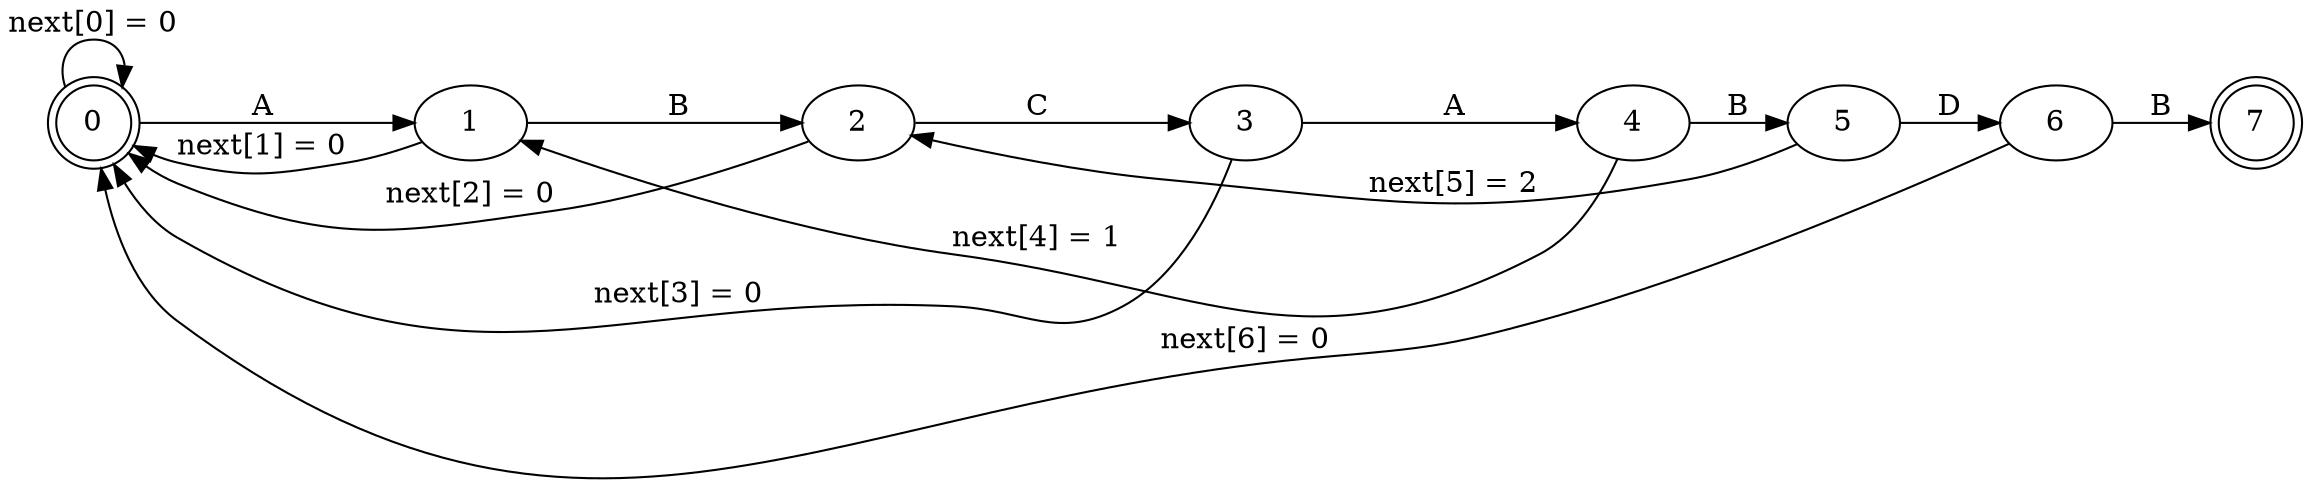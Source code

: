 digraph G {
    rankdir="LR";

    0[shape=doublecircle];
    7[shape=doublecircle];
    
    0 -> 1[label=A];
    1 -> 2[label=B];
    2 -> 3[label=C];
    3 -> 4[label=A];
    4 -> 5[label=B];
    5 -> 6[label=D];
    6 -> 7[label=B];

    0 -> 0[label="next[0] = 0", constraint=false];
    1 -> 0[label="next[1] = 0", constraint=false];
    2 -> 0[label="next[2] = 0", constraint=false];
    3 -> 0[label="next[3] = 0", constraint=false];
    4 -> 1[label="next[4] = 1", constraint=false];
    5 -> 2[label="next[5] = 2", constraint=false];
    6 -> 0[label="next[6] = 0", constraint=false];
}